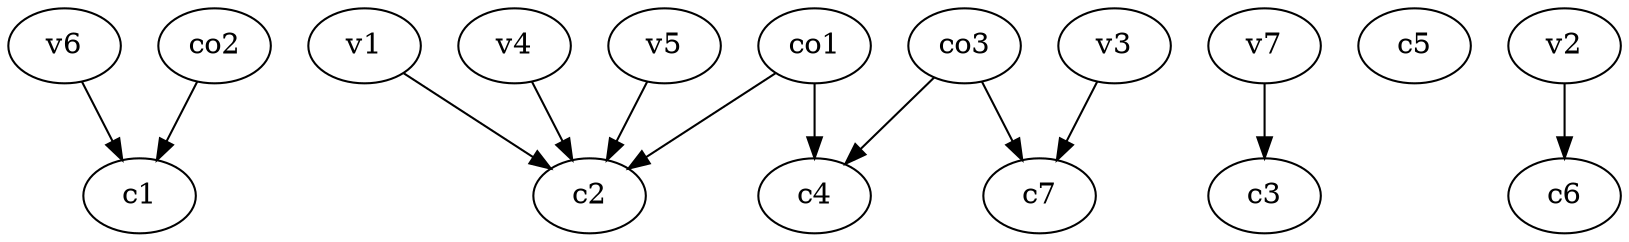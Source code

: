 strict digraph  {
c1;
c2;
c3;
c4;
c5;
c6;
c7;
v1;
v2;
v3;
v4;
v5;
v6;
v7;
co1;
co2;
co3;
v1 -> c2  [weight=1];
v2 -> c6  [weight=1];
v3 -> c7  [weight=1];
v4 -> c2  [weight=1];
v5 -> c2  [weight=1];
v6 -> c1  [weight=1];
v7 -> c3  [weight=1];
co1 -> c2  [weight=1];
co1 -> c4  [weight=1];
co2 -> c1  [weight=1];
co3 -> c4  [weight=1];
co3 -> c7  [weight=1];
}
